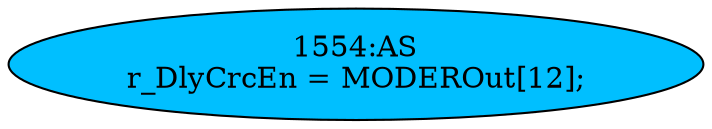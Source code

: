 strict digraph "" {
	node [label="\N"];
	"1554:AS"	 [ast="<pyverilog.vparser.ast.Assign object at 0x7fbdee0eda50>",
		def_var="['r_DlyCrcEn']",
		fillcolor=deepskyblue,
		label="1554:AS
r_DlyCrcEn = MODEROut[12];",
		statements="[]",
		style=filled,
		typ=Assign,
		use_var="['MODEROut']"];
}
